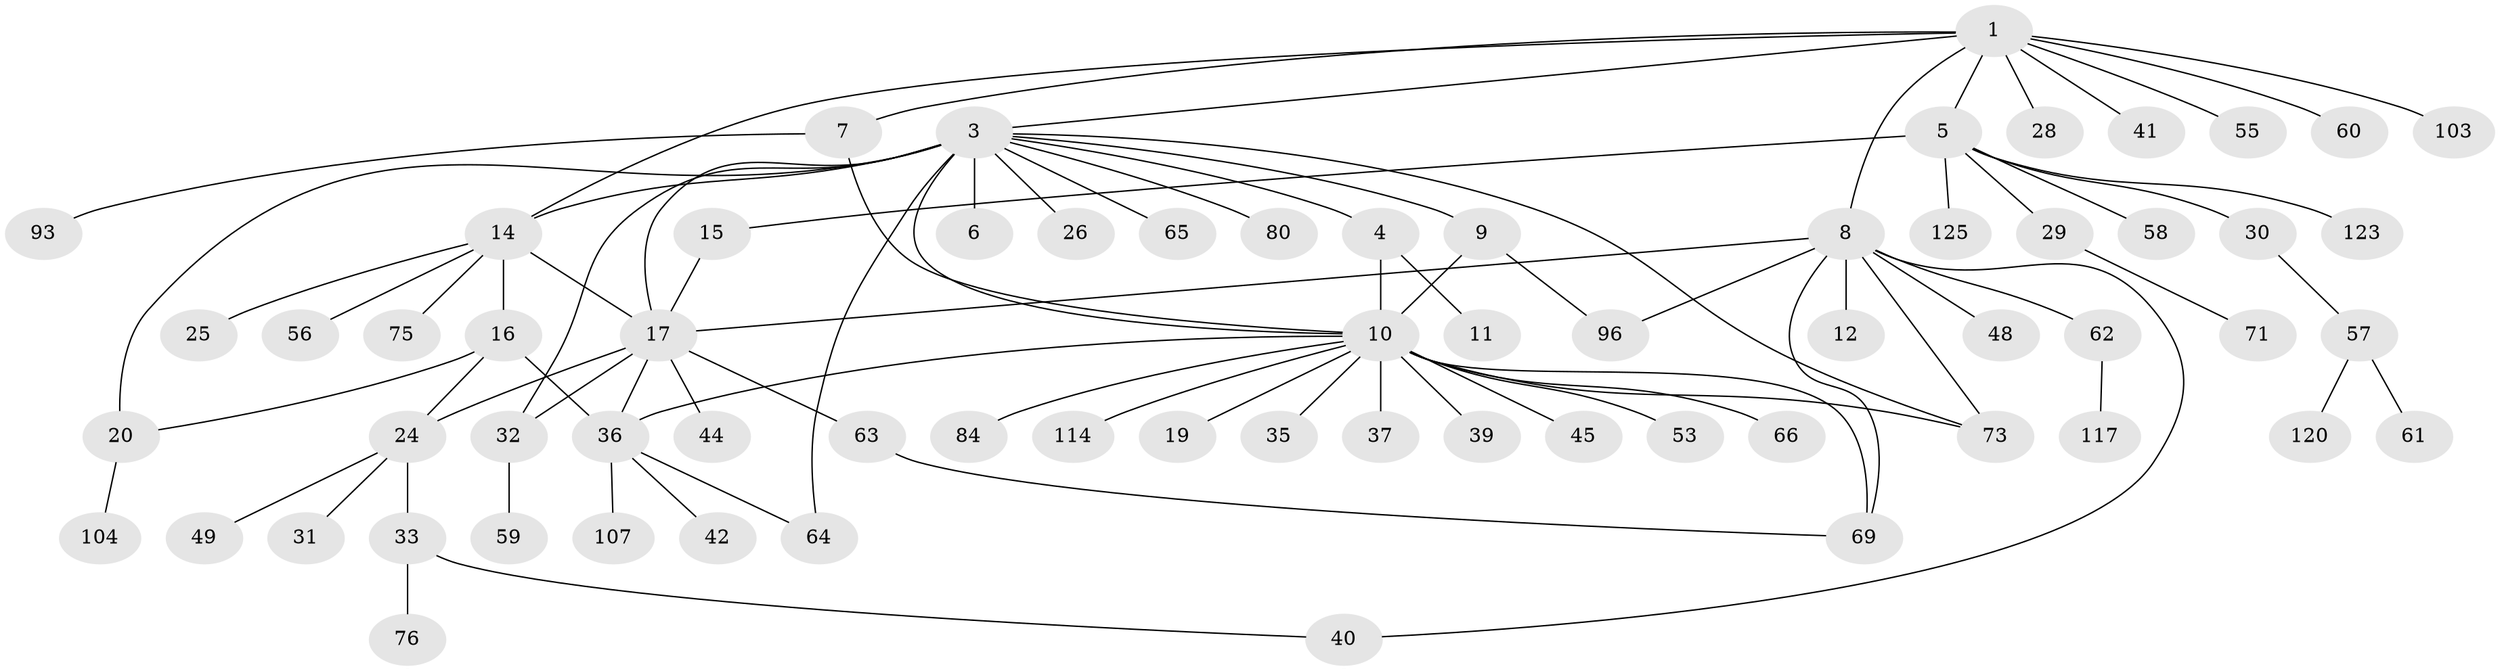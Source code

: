 // original degree distribution, {3: 0.12686567164179105, 10: 0.007462686567164179, 21: 0.007462686567164179, 8: 0.022388059701492536, 1: 0.5298507462686567, 4: 0.03731343283582089, 12: 0.007462686567164179, 18: 0.007462686567164179, 7: 0.014925373134328358, 2: 0.21641791044776118, 6: 0.014925373134328358, 5: 0.007462686567164179}
// Generated by graph-tools (version 1.1) at 2025/14/03/09/25 04:14:46]
// undirected, 67 vertices, 85 edges
graph export_dot {
graph [start="1"]
  node [color=gray90,style=filled];
  1 [super="+2+86"];
  3 [super="+18+79+27+47+23+105+91+43+38+46"];
  4;
  5 [super="+90"];
  6;
  7;
  8 [super="+87+110+94"];
  9;
  10 [super="+13+67"];
  11;
  12;
  14 [super="+22+106+102"];
  15 [super="+118"];
  16 [super="+85+101"];
  17 [super="+52+81"];
  19;
  20 [super="+21"];
  24 [super="+78+83"];
  25 [super="+132+72"];
  26;
  28 [super="+113"];
  29 [super="+51+70"];
  30 [super="+82"];
  31;
  32;
  33 [super="+34"];
  35;
  36 [super="+77+95"];
  37;
  39;
  40 [super="+108+119"];
  41;
  42 [super="+50"];
  44;
  45;
  48 [super="+129"];
  49 [super="+54+92"];
  53;
  55 [super="+124"];
  56;
  57;
  58;
  59;
  60 [super="+74"];
  61;
  62;
  63;
  64;
  65;
  66;
  69 [super="+116"];
  71;
  73 [super="+127"];
  75;
  76;
  80;
  84;
  93;
  96 [super="+99"];
  103;
  104;
  107 [super="+111"];
  114;
  117;
  120;
  123;
  125;
  1 -- 5;
  1 -- 3;
  1 -- 7;
  1 -- 8;
  1 -- 41;
  1 -- 28;
  1 -- 55;
  1 -- 60;
  1 -- 103;
  1 -- 14;
  3 -- 4;
  3 -- 6;
  3 -- 9;
  3 -- 14 [weight=2];
  3 -- 26;
  3 -- 64;
  3 -- 65;
  3 -- 32;
  3 -- 20;
  3 -- 73;
  3 -- 17;
  3 -- 10;
  3 -- 80;
  4 -- 10;
  4 -- 11;
  5 -- 15;
  5 -- 29;
  5 -- 30;
  5 -- 58;
  5 -- 123;
  5 -- 125;
  7 -- 10;
  7 -- 93;
  8 -- 12;
  8 -- 40;
  8 -- 48;
  8 -- 62;
  8 -- 73;
  8 -- 96;
  8 -- 17;
  8 -- 69;
  9 -- 10;
  9 -- 96;
  10 -- 19;
  10 -- 35;
  10 -- 36;
  10 -- 37;
  10 -- 39;
  10 -- 45;
  10 -- 53;
  10 -- 66;
  10 -- 69;
  10 -- 84;
  10 -- 114;
  10 -- 73;
  14 -- 16;
  14 -- 17;
  14 -- 56;
  14 -- 75;
  14 -- 25;
  15 -- 17;
  16 -- 20;
  16 -- 24;
  16 -- 36;
  17 -- 24 [weight=2];
  17 -- 44;
  17 -- 32;
  17 -- 36 [weight=2];
  17 -- 63;
  20 -- 104;
  24 -- 31;
  24 -- 33;
  24 -- 49;
  29 -- 71;
  30 -- 57;
  32 -- 59;
  33 -- 76;
  33 -- 40;
  36 -- 42;
  36 -- 64;
  36 -- 107;
  57 -- 61;
  57 -- 120;
  62 -- 117;
  63 -- 69;
}
